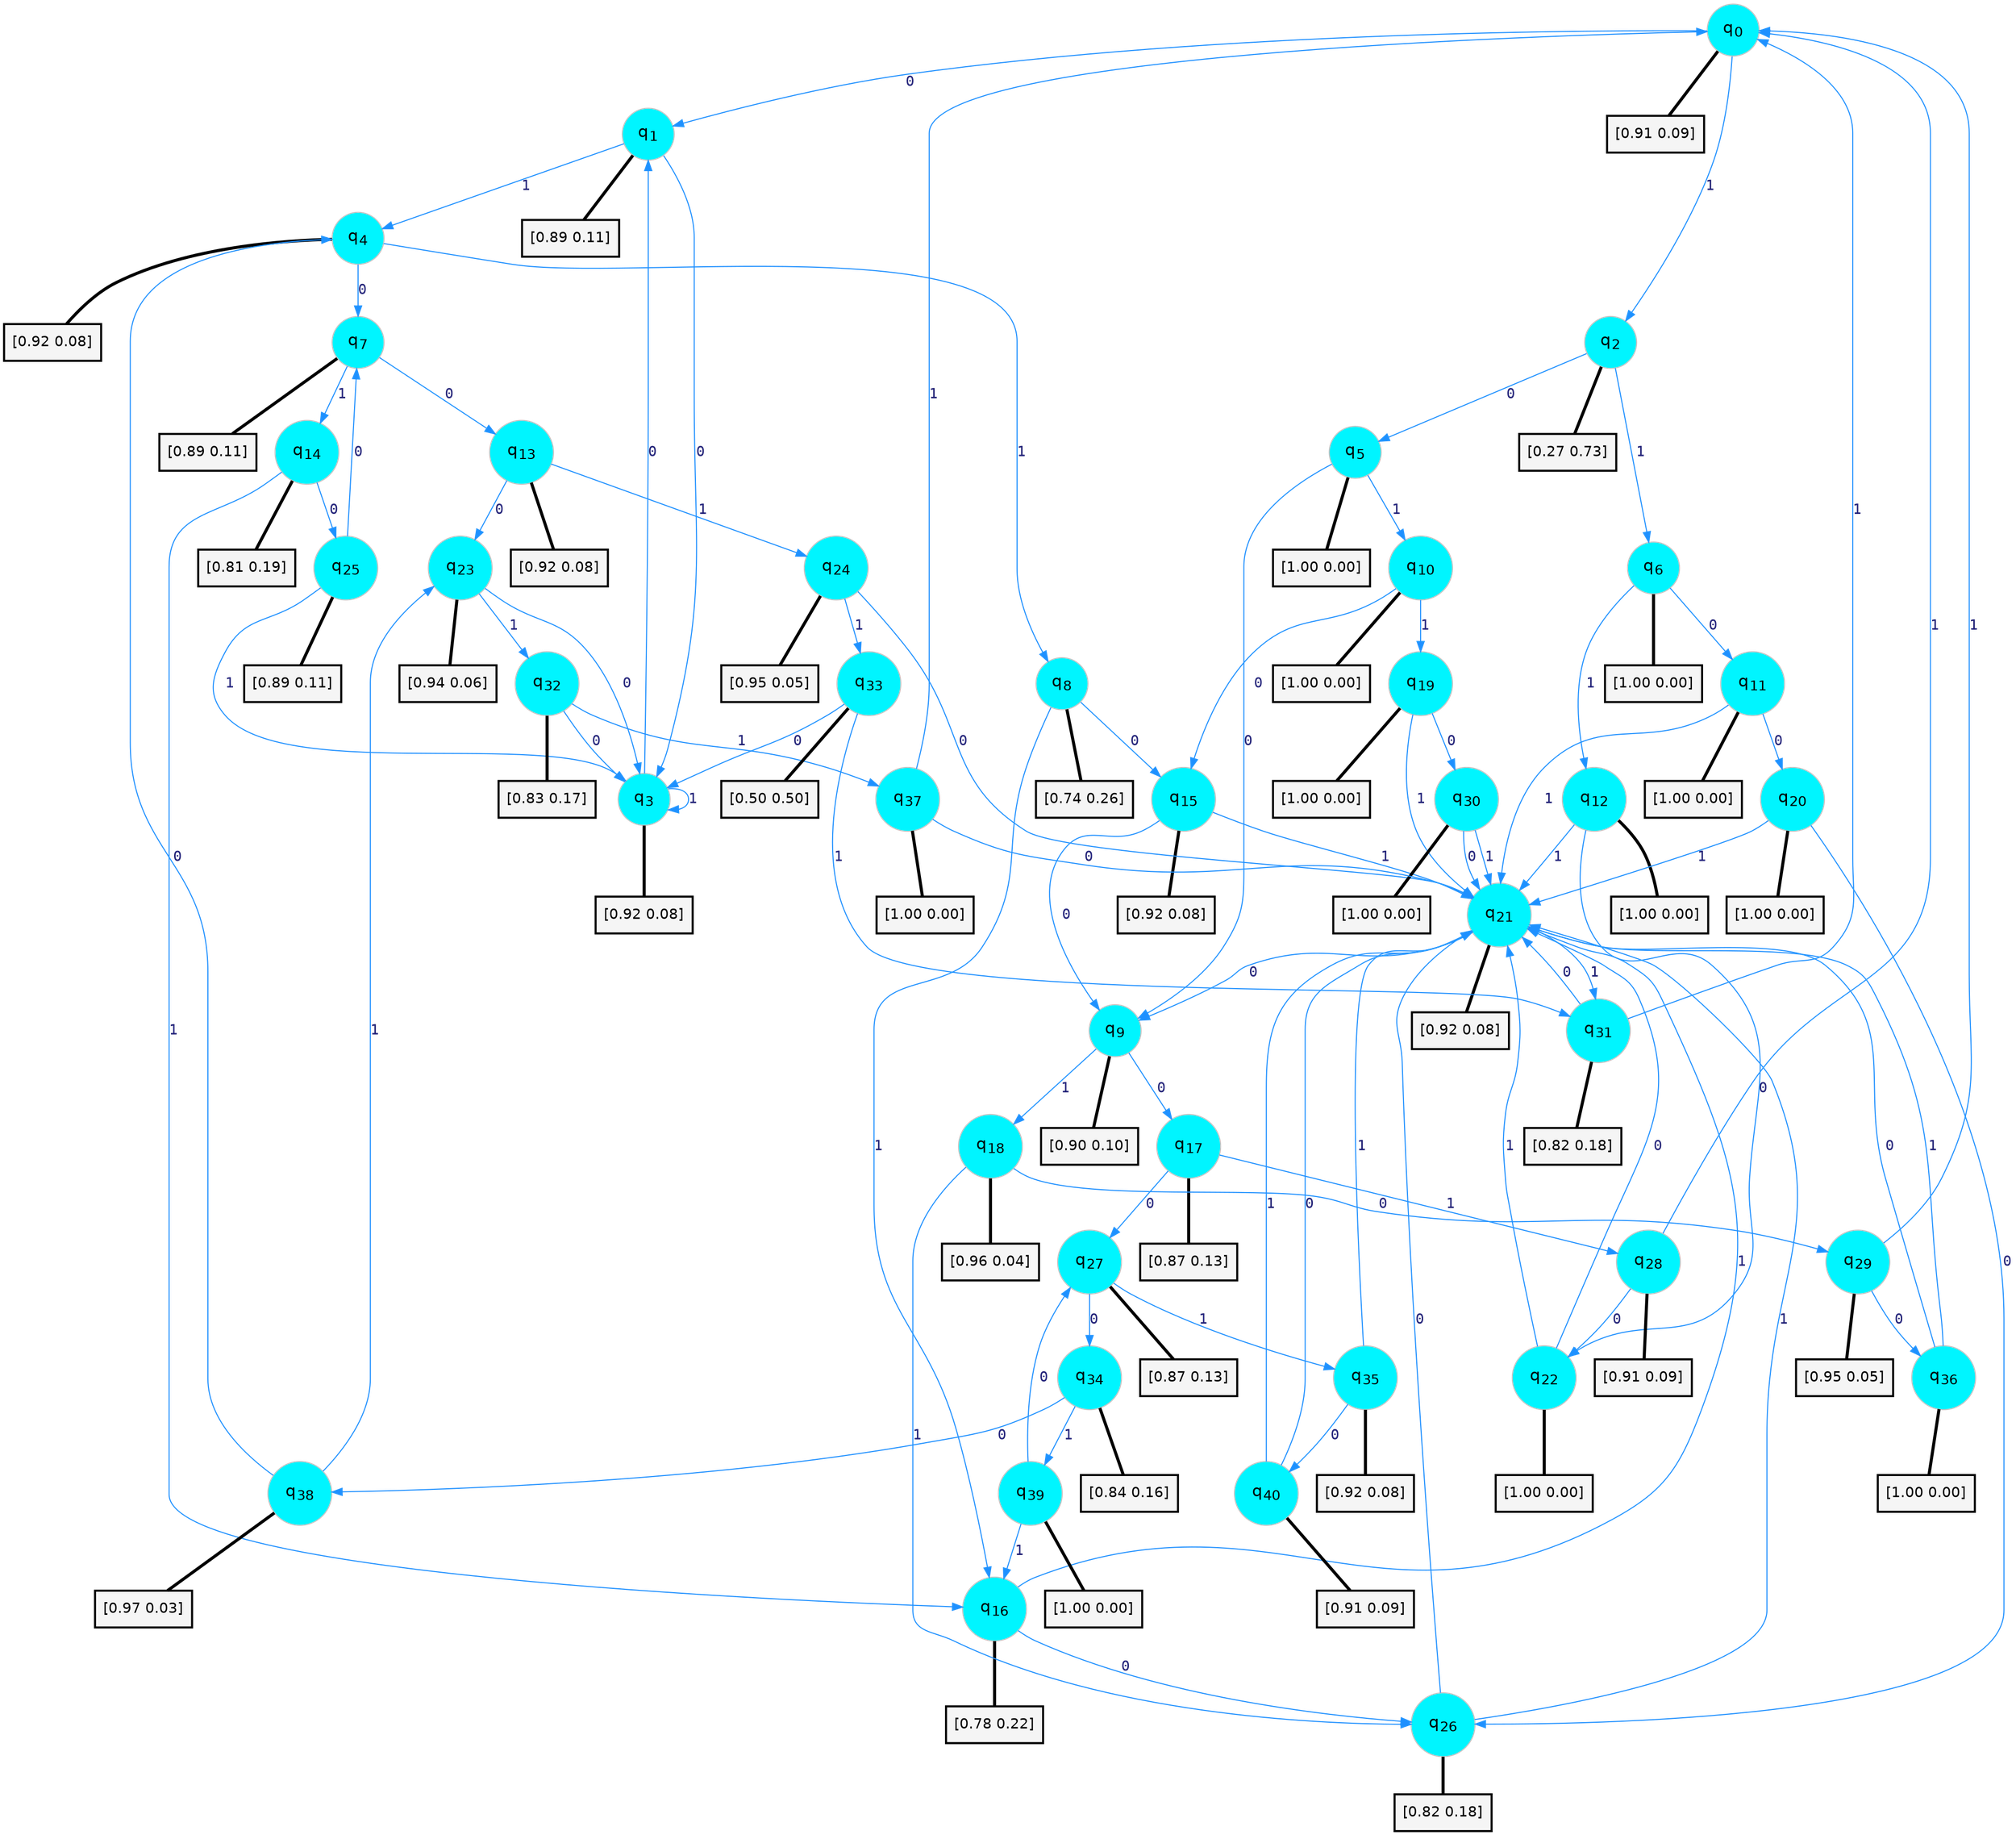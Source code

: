 digraph G {
graph [
bgcolor=transparent, dpi=300, rankdir=TD, size="40,25"];
node [
color=gray, fillcolor=turquoise1, fontcolor=black, fontname=Helvetica, fontsize=16, fontweight=bold, shape=circle, style=filled];
edge [
arrowsize=1, color=dodgerblue1, fontcolor=midnightblue, fontname=courier, fontweight=bold, penwidth=1, style=solid, weight=20];
0[label=<q<SUB>0</SUB>>];
1[label=<q<SUB>1</SUB>>];
2[label=<q<SUB>2</SUB>>];
3[label=<q<SUB>3</SUB>>];
4[label=<q<SUB>4</SUB>>];
5[label=<q<SUB>5</SUB>>];
6[label=<q<SUB>6</SUB>>];
7[label=<q<SUB>7</SUB>>];
8[label=<q<SUB>8</SUB>>];
9[label=<q<SUB>9</SUB>>];
10[label=<q<SUB>10</SUB>>];
11[label=<q<SUB>11</SUB>>];
12[label=<q<SUB>12</SUB>>];
13[label=<q<SUB>13</SUB>>];
14[label=<q<SUB>14</SUB>>];
15[label=<q<SUB>15</SUB>>];
16[label=<q<SUB>16</SUB>>];
17[label=<q<SUB>17</SUB>>];
18[label=<q<SUB>18</SUB>>];
19[label=<q<SUB>19</SUB>>];
20[label=<q<SUB>20</SUB>>];
21[label=<q<SUB>21</SUB>>];
22[label=<q<SUB>22</SUB>>];
23[label=<q<SUB>23</SUB>>];
24[label=<q<SUB>24</SUB>>];
25[label=<q<SUB>25</SUB>>];
26[label=<q<SUB>26</SUB>>];
27[label=<q<SUB>27</SUB>>];
28[label=<q<SUB>28</SUB>>];
29[label=<q<SUB>29</SUB>>];
30[label=<q<SUB>30</SUB>>];
31[label=<q<SUB>31</SUB>>];
32[label=<q<SUB>32</SUB>>];
33[label=<q<SUB>33</SUB>>];
34[label=<q<SUB>34</SUB>>];
35[label=<q<SUB>35</SUB>>];
36[label=<q<SUB>36</SUB>>];
37[label=<q<SUB>37</SUB>>];
38[label=<q<SUB>38</SUB>>];
39[label=<q<SUB>39</SUB>>];
40[label=<q<SUB>40</SUB>>];
41[label="[0.91 0.09]", shape=box,fontcolor=black, fontname=Helvetica, fontsize=14, penwidth=2, fillcolor=whitesmoke,color=black];
42[label="[0.89 0.11]", shape=box,fontcolor=black, fontname=Helvetica, fontsize=14, penwidth=2, fillcolor=whitesmoke,color=black];
43[label="[0.27 0.73]", shape=box,fontcolor=black, fontname=Helvetica, fontsize=14, penwidth=2, fillcolor=whitesmoke,color=black];
44[label="[0.92 0.08]", shape=box,fontcolor=black, fontname=Helvetica, fontsize=14, penwidth=2, fillcolor=whitesmoke,color=black];
45[label="[0.92 0.08]", shape=box,fontcolor=black, fontname=Helvetica, fontsize=14, penwidth=2, fillcolor=whitesmoke,color=black];
46[label="[1.00 0.00]", shape=box,fontcolor=black, fontname=Helvetica, fontsize=14, penwidth=2, fillcolor=whitesmoke,color=black];
47[label="[1.00 0.00]", shape=box,fontcolor=black, fontname=Helvetica, fontsize=14, penwidth=2, fillcolor=whitesmoke,color=black];
48[label="[0.89 0.11]", shape=box,fontcolor=black, fontname=Helvetica, fontsize=14, penwidth=2, fillcolor=whitesmoke,color=black];
49[label="[0.74 0.26]", shape=box,fontcolor=black, fontname=Helvetica, fontsize=14, penwidth=2, fillcolor=whitesmoke,color=black];
50[label="[0.90 0.10]", shape=box,fontcolor=black, fontname=Helvetica, fontsize=14, penwidth=2, fillcolor=whitesmoke,color=black];
51[label="[1.00 0.00]", shape=box,fontcolor=black, fontname=Helvetica, fontsize=14, penwidth=2, fillcolor=whitesmoke,color=black];
52[label="[1.00 0.00]", shape=box,fontcolor=black, fontname=Helvetica, fontsize=14, penwidth=2, fillcolor=whitesmoke,color=black];
53[label="[1.00 0.00]", shape=box,fontcolor=black, fontname=Helvetica, fontsize=14, penwidth=2, fillcolor=whitesmoke,color=black];
54[label="[0.92 0.08]", shape=box,fontcolor=black, fontname=Helvetica, fontsize=14, penwidth=2, fillcolor=whitesmoke,color=black];
55[label="[0.81 0.19]", shape=box,fontcolor=black, fontname=Helvetica, fontsize=14, penwidth=2, fillcolor=whitesmoke,color=black];
56[label="[0.92 0.08]", shape=box,fontcolor=black, fontname=Helvetica, fontsize=14, penwidth=2, fillcolor=whitesmoke,color=black];
57[label="[0.78 0.22]", shape=box,fontcolor=black, fontname=Helvetica, fontsize=14, penwidth=2, fillcolor=whitesmoke,color=black];
58[label="[0.87 0.13]", shape=box,fontcolor=black, fontname=Helvetica, fontsize=14, penwidth=2, fillcolor=whitesmoke,color=black];
59[label="[0.96 0.04]", shape=box,fontcolor=black, fontname=Helvetica, fontsize=14, penwidth=2, fillcolor=whitesmoke,color=black];
60[label="[1.00 0.00]", shape=box,fontcolor=black, fontname=Helvetica, fontsize=14, penwidth=2, fillcolor=whitesmoke,color=black];
61[label="[1.00 0.00]", shape=box,fontcolor=black, fontname=Helvetica, fontsize=14, penwidth=2, fillcolor=whitesmoke,color=black];
62[label="[0.92 0.08]", shape=box,fontcolor=black, fontname=Helvetica, fontsize=14, penwidth=2, fillcolor=whitesmoke,color=black];
63[label="[1.00 0.00]", shape=box,fontcolor=black, fontname=Helvetica, fontsize=14, penwidth=2, fillcolor=whitesmoke,color=black];
64[label="[0.94 0.06]", shape=box,fontcolor=black, fontname=Helvetica, fontsize=14, penwidth=2, fillcolor=whitesmoke,color=black];
65[label="[0.95 0.05]", shape=box,fontcolor=black, fontname=Helvetica, fontsize=14, penwidth=2, fillcolor=whitesmoke,color=black];
66[label="[0.89 0.11]", shape=box,fontcolor=black, fontname=Helvetica, fontsize=14, penwidth=2, fillcolor=whitesmoke,color=black];
67[label="[0.82 0.18]", shape=box,fontcolor=black, fontname=Helvetica, fontsize=14, penwidth=2, fillcolor=whitesmoke,color=black];
68[label="[0.87 0.13]", shape=box,fontcolor=black, fontname=Helvetica, fontsize=14, penwidth=2, fillcolor=whitesmoke,color=black];
69[label="[0.91 0.09]", shape=box,fontcolor=black, fontname=Helvetica, fontsize=14, penwidth=2, fillcolor=whitesmoke,color=black];
70[label="[0.95 0.05]", shape=box,fontcolor=black, fontname=Helvetica, fontsize=14, penwidth=2, fillcolor=whitesmoke,color=black];
71[label="[1.00 0.00]", shape=box,fontcolor=black, fontname=Helvetica, fontsize=14, penwidth=2, fillcolor=whitesmoke,color=black];
72[label="[0.82 0.18]", shape=box,fontcolor=black, fontname=Helvetica, fontsize=14, penwidth=2, fillcolor=whitesmoke,color=black];
73[label="[0.83 0.17]", shape=box,fontcolor=black, fontname=Helvetica, fontsize=14, penwidth=2, fillcolor=whitesmoke,color=black];
74[label="[0.50 0.50]", shape=box,fontcolor=black, fontname=Helvetica, fontsize=14, penwidth=2, fillcolor=whitesmoke,color=black];
75[label="[0.84 0.16]", shape=box,fontcolor=black, fontname=Helvetica, fontsize=14, penwidth=2, fillcolor=whitesmoke,color=black];
76[label="[0.92 0.08]", shape=box,fontcolor=black, fontname=Helvetica, fontsize=14, penwidth=2, fillcolor=whitesmoke,color=black];
77[label="[1.00 0.00]", shape=box,fontcolor=black, fontname=Helvetica, fontsize=14, penwidth=2, fillcolor=whitesmoke,color=black];
78[label="[1.00 0.00]", shape=box,fontcolor=black, fontname=Helvetica, fontsize=14, penwidth=2, fillcolor=whitesmoke,color=black];
79[label="[0.97 0.03]", shape=box,fontcolor=black, fontname=Helvetica, fontsize=14, penwidth=2, fillcolor=whitesmoke,color=black];
80[label="[1.00 0.00]", shape=box,fontcolor=black, fontname=Helvetica, fontsize=14, penwidth=2, fillcolor=whitesmoke,color=black];
81[label="[0.91 0.09]", shape=box,fontcolor=black, fontname=Helvetica, fontsize=14, penwidth=2, fillcolor=whitesmoke,color=black];
0->1 [label=0];
0->2 [label=1];
0->41 [arrowhead=none, penwidth=3,color=black];
1->3 [label=0];
1->4 [label=1];
1->42 [arrowhead=none, penwidth=3,color=black];
2->5 [label=0];
2->6 [label=1];
2->43 [arrowhead=none, penwidth=3,color=black];
3->1 [label=0];
3->3 [label=1];
3->44 [arrowhead=none, penwidth=3,color=black];
4->7 [label=0];
4->8 [label=1];
4->45 [arrowhead=none, penwidth=3,color=black];
5->9 [label=0];
5->10 [label=1];
5->46 [arrowhead=none, penwidth=3,color=black];
6->11 [label=0];
6->12 [label=1];
6->47 [arrowhead=none, penwidth=3,color=black];
7->13 [label=0];
7->14 [label=1];
7->48 [arrowhead=none, penwidth=3,color=black];
8->15 [label=0];
8->16 [label=1];
8->49 [arrowhead=none, penwidth=3,color=black];
9->17 [label=0];
9->18 [label=1];
9->50 [arrowhead=none, penwidth=3,color=black];
10->15 [label=0];
10->19 [label=1];
10->51 [arrowhead=none, penwidth=3,color=black];
11->20 [label=0];
11->21 [label=1];
11->52 [arrowhead=none, penwidth=3,color=black];
12->22 [label=0];
12->21 [label=1];
12->53 [arrowhead=none, penwidth=3,color=black];
13->23 [label=0];
13->24 [label=1];
13->54 [arrowhead=none, penwidth=3,color=black];
14->25 [label=0];
14->16 [label=1];
14->55 [arrowhead=none, penwidth=3,color=black];
15->9 [label=0];
15->21 [label=1];
15->56 [arrowhead=none, penwidth=3,color=black];
16->26 [label=0];
16->21 [label=1];
16->57 [arrowhead=none, penwidth=3,color=black];
17->27 [label=0];
17->28 [label=1];
17->58 [arrowhead=none, penwidth=3,color=black];
18->29 [label=0];
18->26 [label=1];
18->59 [arrowhead=none, penwidth=3,color=black];
19->30 [label=0];
19->21 [label=1];
19->60 [arrowhead=none, penwidth=3,color=black];
20->26 [label=0];
20->21 [label=1];
20->61 [arrowhead=none, penwidth=3,color=black];
21->9 [label=0];
21->31 [label=1];
21->62 [arrowhead=none, penwidth=3,color=black];
22->21 [label=0];
22->21 [label=1];
22->63 [arrowhead=none, penwidth=3,color=black];
23->3 [label=0];
23->32 [label=1];
23->64 [arrowhead=none, penwidth=3,color=black];
24->21 [label=0];
24->33 [label=1];
24->65 [arrowhead=none, penwidth=3,color=black];
25->7 [label=0];
25->3 [label=1];
25->66 [arrowhead=none, penwidth=3,color=black];
26->21 [label=0];
26->21 [label=1];
26->67 [arrowhead=none, penwidth=3,color=black];
27->34 [label=0];
27->35 [label=1];
27->68 [arrowhead=none, penwidth=3,color=black];
28->22 [label=0];
28->0 [label=1];
28->69 [arrowhead=none, penwidth=3,color=black];
29->36 [label=0];
29->0 [label=1];
29->70 [arrowhead=none, penwidth=3,color=black];
30->21 [label=0];
30->21 [label=1];
30->71 [arrowhead=none, penwidth=3,color=black];
31->21 [label=0];
31->0 [label=1];
31->72 [arrowhead=none, penwidth=3,color=black];
32->3 [label=0];
32->37 [label=1];
32->73 [arrowhead=none, penwidth=3,color=black];
33->3 [label=0];
33->31 [label=1];
33->74 [arrowhead=none, penwidth=3,color=black];
34->38 [label=0];
34->39 [label=1];
34->75 [arrowhead=none, penwidth=3,color=black];
35->40 [label=0];
35->21 [label=1];
35->76 [arrowhead=none, penwidth=3,color=black];
36->21 [label=0];
36->21 [label=1];
36->77 [arrowhead=none, penwidth=3,color=black];
37->21 [label=0];
37->0 [label=1];
37->78 [arrowhead=none, penwidth=3,color=black];
38->4 [label=0];
38->23 [label=1];
38->79 [arrowhead=none, penwidth=3,color=black];
39->27 [label=0];
39->16 [label=1];
39->80 [arrowhead=none, penwidth=3,color=black];
40->21 [label=0];
40->21 [label=1];
40->81 [arrowhead=none, penwidth=3,color=black];
}
